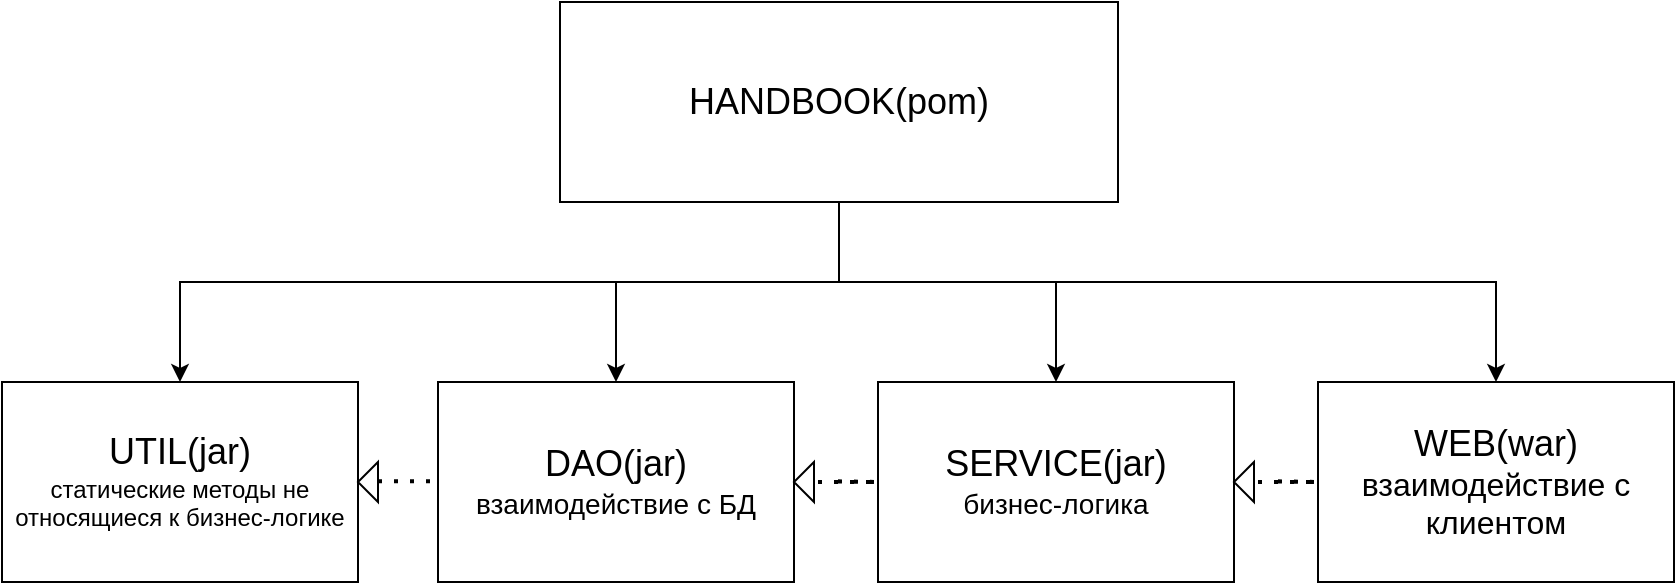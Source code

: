 <mxfile version="17.2.4" type="github"><diagram id="sSrQEJHS6l0Eqr6j4WkJ" name="Page-1"><mxGraphModel dx="981" dy="520" grid="1" gridSize="10" guides="1" tooltips="1" connect="1" arrows="1" fold="1" page="1" pageScale="1" pageWidth="827" pageHeight="1169" math="0" shadow="0"><root><mxCell id="0"/><mxCell id="1" parent="0"/><mxCell id="P88Lr_-GHB6a2Qcyx46--3" value="" style="edgeStyle=orthogonalEdgeStyle;rounded=0;orthogonalLoop=1;jettySize=auto;html=1;" edge="1" parent="1" source="P88Lr_-GHB6a2Qcyx46--1" target="P88Lr_-GHB6a2Qcyx46--2"><mxGeometry relative="1" as="geometry"><Array as="points"><mxPoint x="421" y="180"/><mxPoint x="91" y="180"/></Array></mxGeometry></mxCell><mxCell id="P88Lr_-GHB6a2Qcyx46--5" value="" style="edgeStyle=orthogonalEdgeStyle;rounded=0;orthogonalLoop=1;jettySize=auto;html=1;" edge="1" parent="1" source="P88Lr_-GHB6a2Qcyx46--1"><mxGeometry relative="1" as="geometry"><mxPoint x="309" y="230" as="targetPoint"/><Array as="points"><mxPoint x="421" y="180"/><mxPoint x="309" y="180"/></Array></mxGeometry></mxCell><mxCell id="P88Lr_-GHB6a2Qcyx46--7" value="" style="edgeStyle=orthogonalEdgeStyle;rounded=0;orthogonalLoop=1;jettySize=auto;html=1;" edge="1" parent="1" source="P88Lr_-GHB6a2Qcyx46--1"><mxGeometry relative="1" as="geometry"><mxPoint x="529" y="230" as="targetPoint"/><Array as="points"><mxPoint x="421" y="180"/><mxPoint x="529" y="180"/></Array></mxGeometry></mxCell><mxCell id="P88Lr_-GHB6a2Qcyx46--9" value="" style="edgeStyle=orthogonalEdgeStyle;rounded=0;orthogonalLoop=1;jettySize=auto;html=1;" edge="1" parent="1" source="P88Lr_-GHB6a2Qcyx46--1"><mxGeometry relative="1" as="geometry"><mxPoint x="749" y="230" as="targetPoint"/><Array as="points"><mxPoint x="421" y="180"/><mxPoint x="749" y="180"/></Array></mxGeometry></mxCell><mxCell id="P88Lr_-GHB6a2Qcyx46--1" value="&lt;font style=&quot;font-size: 18px&quot;&gt;HANDBOOK(pom)&lt;/font&gt;" style="rounded=0;whiteSpace=wrap;html=1;" vertex="1" parent="1"><mxGeometry x="281" y="40" width="279" height="100" as="geometry"/></mxCell><mxCell id="P88Lr_-GHB6a2Qcyx46--2" value="&lt;font&gt;&lt;span style=&quot;font-size: 18px&quot;&gt;UTIL(jar)&lt;/span&gt;&lt;br&gt;статические методы не относящиеся к бизнес-логике&lt;br&gt;&lt;/font&gt;" style="rounded=0;whiteSpace=wrap;html=1;" vertex="1" parent="1"><mxGeometry x="2" y="230" width="178" height="100" as="geometry"/></mxCell><mxCell id="P88Lr_-GHB6a2Qcyx46--10" value="&lt;font&gt;&lt;span style=&quot;font-size: 18px&quot;&gt;DAO(jar)&lt;/span&gt;&lt;br&gt;&lt;font style=&quot;font-size: 14px&quot;&gt;взаимодействие с БД&lt;/font&gt;&lt;br&gt;&lt;/font&gt;" style="rounded=0;whiteSpace=wrap;html=1;" vertex="1" parent="1"><mxGeometry x="220" y="230" width="178" height="100" as="geometry"/></mxCell><mxCell id="P88Lr_-GHB6a2Qcyx46--11" value="&lt;font&gt;&lt;span style=&quot;font-size: 18px&quot;&gt;SERVICE(jar)&lt;/span&gt;&lt;br&gt;&lt;font style=&quot;font-size: 14px&quot;&gt;бизнес-логика&lt;/font&gt;&lt;br&gt;&lt;/font&gt;" style="rounded=0;whiteSpace=wrap;html=1;" vertex="1" parent="1"><mxGeometry x="440" y="230" width="178" height="100" as="geometry"/></mxCell><mxCell id="P88Lr_-GHB6a2Qcyx46--12" value="&lt;font&gt;&lt;span style=&quot;font-size: 18px&quot;&gt;WEB(war)&lt;/span&gt;&lt;br&gt;&lt;font size=&quot;3&quot;&gt;взаимодействие с клиентом&lt;/font&gt;&lt;br&gt;&lt;/font&gt;" style="rounded=0;whiteSpace=wrap;html=1;" vertex="1" parent="1"><mxGeometry x="660" y="230" width="178" height="100" as="geometry"/></mxCell><mxCell id="P88Lr_-GHB6a2Qcyx46--18" value="" style="endArrow=none;dashed=1;html=1;dashPattern=1 3;strokeWidth=2;rounded=0;fontSize=18;" edge="1" parent="1"><mxGeometry width="50" height="50" relative="1" as="geometry"><mxPoint x="190" y="279.66" as="sourcePoint"/><mxPoint x="220" y="279.66" as="targetPoint"/></mxGeometry></mxCell><mxCell id="P88Lr_-GHB6a2Qcyx46--23" value="" style="endArrow=none;dashed=1;html=1;dashPattern=1 3;strokeWidth=2;rounded=0;fontSize=18;" edge="1" parent="1"><mxGeometry width="50" height="50" relative="1" as="geometry"><mxPoint x="630" y="280" as="sourcePoint"/><mxPoint x="640" y="279.66" as="targetPoint"/><Array as="points"><mxPoint x="660" y="280"/></Array></mxGeometry></mxCell><mxCell id="P88Lr_-GHB6a2Qcyx46--24" value="" style="endArrow=none;dashed=1;html=1;dashPattern=1 3;strokeWidth=2;rounded=0;fontSize=18;" edge="1" parent="1"><mxGeometry width="50" height="50" relative="1" as="geometry"><mxPoint x="410" y="280" as="sourcePoint"/><mxPoint x="420" y="279.66" as="targetPoint"/><Array as="points"><mxPoint x="440" y="280"/></Array></mxGeometry></mxCell><mxCell id="P88Lr_-GHB6a2Qcyx46--25" value="" style="triangle;whiteSpace=wrap;html=1;fontSize=18;direction=west;" vertex="1" parent="1"><mxGeometry x="180" y="270" width="10" height="20" as="geometry"/></mxCell><mxCell id="P88Lr_-GHB6a2Qcyx46--28" value="" style="triangle;whiteSpace=wrap;html=1;fontSize=18;direction=west;" vertex="1" parent="1"><mxGeometry x="398" y="270" width="10" height="20" as="geometry"/></mxCell><mxCell id="P88Lr_-GHB6a2Qcyx46--29" value="" style="triangle;whiteSpace=wrap;html=1;fontSize=18;direction=west;" vertex="1" parent="1"><mxGeometry x="618" y="270" width="10" height="20" as="geometry"/></mxCell></root></mxGraphModel></diagram></mxfile>